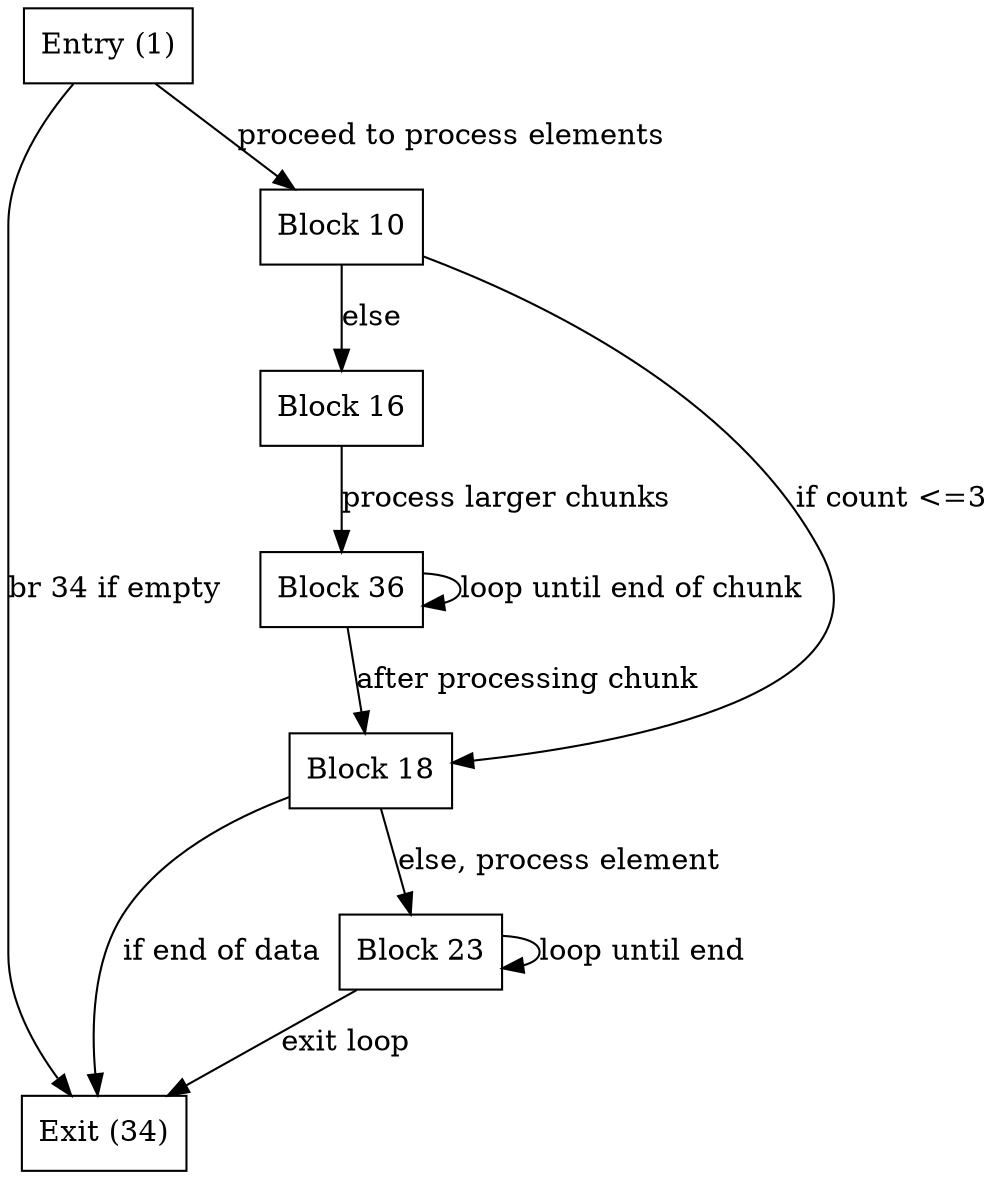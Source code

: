 digraph CFG {
    node[shape=box];

    Entry [label="Entry (1)"];
    Exit [label="Exit (34)"];
    Block10 [label="Block 10"];
    Block16 [label="Block 16"];
    Block18 [label="Block 18"];
    Block23 [label="Block 23"];
    Block36 [label="Block 36"];

    Entry -> Exit [label="br 34 if empty"];
    Entry -> Block10 [label="proceed to process elements"];

    Block10 -> Block18 [label="if count <=3"];
    Block10 -> Block16 [label="else"];

    Block16 -> Block36 [label="process larger chunks"];

    Block18 -> Exit [label="if end of data"];
    Block18 -> Block23 [label="else, process element"];

    Block23 -> Block23 [label="loop until end"];
    Block23 -> Exit [label="exit loop"];

    Block36 -> Block18 [label="after processing chunk"];
    Block36 -> Block36 [label="loop until end of chunk"];
}